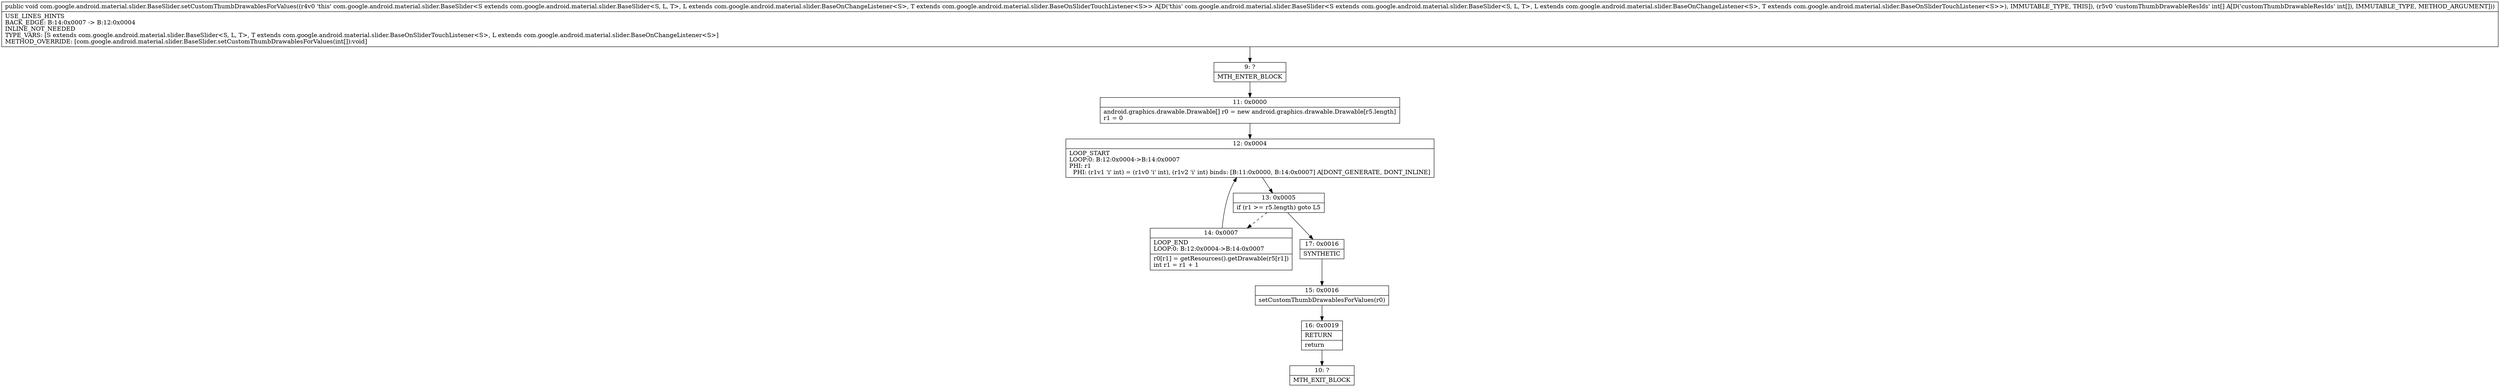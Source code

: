 digraph "CFG forcom.google.android.material.slider.BaseSlider.setCustomThumbDrawablesForValues([I)V" {
Node_9 [shape=record,label="{9\:\ ?|MTH_ENTER_BLOCK\l}"];
Node_11 [shape=record,label="{11\:\ 0x0000|android.graphics.drawable.Drawable[] r0 = new android.graphics.drawable.Drawable[r5.length]\lr1 = 0\l}"];
Node_12 [shape=record,label="{12\:\ 0x0004|LOOP_START\lLOOP:0: B:12:0x0004\-\>B:14:0x0007\lPHI: r1 \l  PHI: (r1v1 'i' int) = (r1v0 'i' int), (r1v2 'i' int) binds: [B:11:0x0000, B:14:0x0007] A[DONT_GENERATE, DONT_INLINE]\l}"];
Node_13 [shape=record,label="{13\:\ 0x0005|if (r1 \>= r5.length) goto L5\l}"];
Node_14 [shape=record,label="{14\:\ 0x0007|LOOP_END\lLOOP:0: B:12:0x0004\-\>B:14:0x0007\l|r0[r1] = getResources().getDrawable(r5[r1])\lint r1 = r1 + 1\l}"];
Node_17 [shape=record,label="{17\:\ 0x0016|SYNTHETIC\l}"];
Node_15 [shape=record,label="{15\:\ 0x0016|setCustomThumbDrawablesForValues(r0)\l}"];
Node_16 [shape=record,label="{16\:\ 0x0019|RETURN\l|return\l}"];
Node_10 [shape=record,label="{10\:\ ?|MTH_EXIT_BLOCK\l}"];
MethodNode[shape=record,label="{public void com.google.android.material.slider.BaseSlider.setCustomThumbDrawablesForValues((r4v0 'this' com.google.android.material.slider.BaseSlider\<S extends com.google.android.material.slider.BaseSlider\<S, L, T\>, L extends com.google.android.material.slider.BaseOnChangeListener\<S\>, T extends com.google.android.material.slider.BaseOnSliderTouchListener\<S\>\> A[D('this' com.google.android.material.slider.BaseSlider\<S extends com.google.android.material.slider.BaseSlider\<S, L, T\>, L extends com.google.android.material.slider.BaseOnChangeListener\<S\>, T extends com.google.android.material.slider.BaseOnSliderTouchListener\<S\>\>), IMMUTABLE_TYPE, THIS]), (r5v0 'customThumbDrawableResIds' int[] A[D('customThumbDrawableResIds' int[]), IMMUTABLE_TYPE, METHOD_ARGUMENT]))  | USE_LINES_HINTS\lBACK_EDGE: B:14:0x0007 \-\> B:12:0x0004\lINLINE_NOT_NEEDED\lTYPE_VARS: [S extends com.google.android.material.slider.BaseSlider\<S, L, T\>, T extends com.google.android.material.slider.BaseOnSliderTouchListener\<S\>, L extends com.google.android.material.slider.BaseOnChangeListener\<S\>]\lMETHOD_OVERRIDE: [com.google.android.material.slider.BaseSlider.setCustomThumbDrawablesForValues(int[]):void]\l}"];
MethodNode -> Node_9;Node_9 -> Node_11;
Node_11 -> Node_12;
Node_12 -> Node_13;
Node_13 -> Node_14[style=dashed];
Node_13 -> Node_17;
Node_14 -> Node_12;
Node_17 -> Node_15;
Node_15 -> Node_16;
Node_16 -> Node_10;
}

